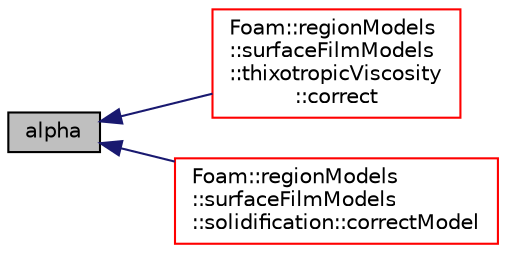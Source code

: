 digraph "alpha"
{
  bgcolor="transparent";
  edge [fontname="Helvetica",fontsize="10",labelfontname="Helvetica",labelfontsize="10"];
  node [fontname="Helvetica",fontsize="10",shape=record];
  rankdir="LR";
  Node3112 [label="alpha",height=0.2,width=0.4,color="black", fillcolor="grey75", style="filled", fontcolor="black"];
  Node3112 -> Node3113 [dir="back",color="midnightblue",fontsize="10",style="solid",fontname="Helvetica"];
  Node3113 [label="Foam::regionModels\l::surfaceFilmModels\l::thixotropicViscosity\l::correct",height=0.2,width=0.4,color="red",URL="$a30229.html#a2e639533765b4cde1bd3d0f0c528aa6c",tooltip="Correct. "];
  Node3112 -> Node3115 [dir="back",color="midnightblue",fontsize="10",style="solid",fontname="Helvetica"];
  Node3115 [label="Foam::regionModels\l::surfaceFilmModels\l::solidification::correctModel",height=0.2,width=0.4,color="red",URL="$a30253.html#abd12427a5e2dc465d748364b75b41c46",tooltip="Correct. "];
}
